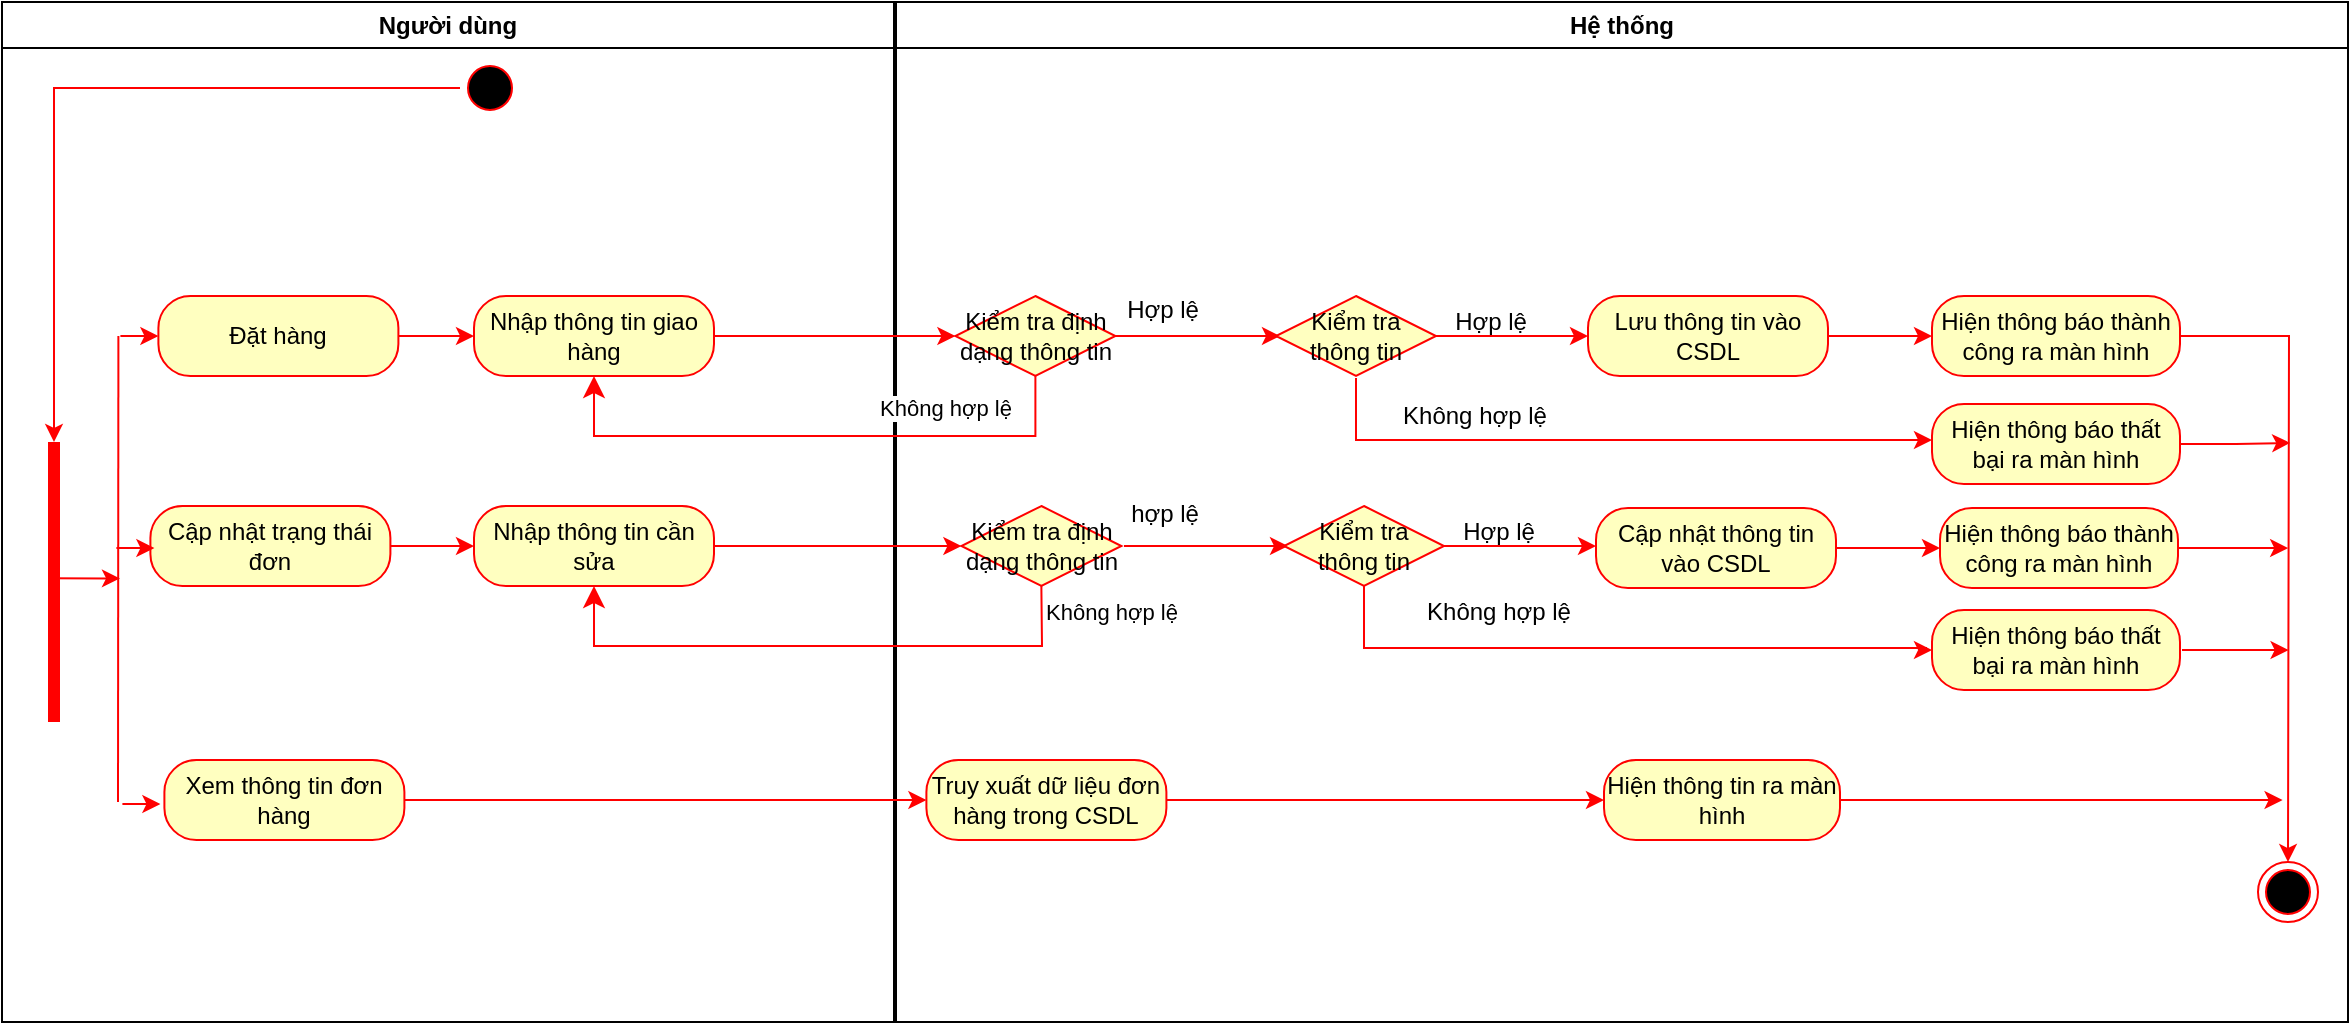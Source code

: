 <mxfile version="22.1.5" type="device">
  <diagram id="20hS2WLsx8WlXfGnhYWy" name="Page-1">
    <mxGraphModel dx="2435" dy="860" grid="1" gridSize="10" guides="1" tooltips="1" connect="1" arrows="1" fold="1" page="1" pageScale="1" pageWidth="850" pageHeight="1100" math="0" shadow="0">
      <root>
        <mxCell id="0" />
        <mxCell id="1" parent="0" />
        <mxCell id="zBIpX1y5lQmwQXz4gZwA-1" value="Người dùng" style="swimlane;whiteSpace=wrap;html=1;strokeColor=#000000;" vertex="1" parent="1">
          <mxGeometry x="-105" y="10" width="446" height="510" as="geometry" />
        </mxCell>
        <mxCell id="zBIpX1y5lQmwQXz4gZwA-3" value="0" style="ellipse;html=1;shape=startState;fillColor=#000000;strokeColor=#FF0000;" vertex="1" parent="zBIpX1y5lQmwQXz4gZwA-1">
          <mxGeometry x="229" y="28" width="30" height="30" as="geometry" />
        </mxCell>
        <mxCell id="zBIpX1y5lQmwQXz4gZwA-6" value="" style="edgeStyle=orthogonalEdgeStyle;rounded=0;orthogonalLoop=1;jettySize=auto;html=1;strokeColor=#FF0000;exitX=0;exitY=0.5;exitDx=0;exitDy=0;entryX=0;entryY=0.5;entryDx=0;entryDy=0;entryPerimeter=0;" edge="1" parent="zBIpX1y5lQmwQXz4gZwA-1" source="zBIpX1y5lQmwQXz4gZwA-3" target="zBIpX1y5lQmwQXz4gZwA-4">
          <mxGeometry relative="1" as="geometry">
            <mxPoint x="184" y="103" as="sourcePoint" />
            <mxPoint x="283" y="177" as="targetPoint" />
          </mxGeometry>
        </mxCell>
        <mxCell id="zBIpX1y5lQmwQXz4gZwA-7" value="Nhập thông tin cần sửa" style="rounded=1;whiteSpace=wrap;html=1;arcSize=40;fontColor=#000000;fillColor=#ffffc0;strokeColor=#FF0000;" vertex="1" parent="zBIpX1y5lQmwQXz4gZwA-1">
          <mxGeometry x="236" y="252" width="120" height="40" as="geometry" />
        </mxCell>
        <mxCell id="zBIpX1y5lQmwQXz4gZwA-8" value="Nhập thông tin giao hàng" style="rounded=1;whiteSpace=wrap;html=1;arcSize=40;fontColor=#000000;fillColor=#ffffc0;strokeColor=#FF0000;" vertex="1" parent="zBIpX1y5lQmwQXz4gZwA-1">
          <mxGeometry x="236" y="147" width="120" height="40" as="geometry" />
        </mxCell>
        <mxCell id="zBIpX1y5lQmwQXz4gZwA-78" style="edgeStyle=orthogonalEdgeStyle;rounded=0;orthogonalLoop=1;jettySize=auto;html=1;exitX=0.487;exitY=0.767;exitDx=0;exitDy=0;strokeColor=#FF0000;exitPerimeter=0;" edge="1" parent="zBIpX1y5lQmwQXz4gZwA-1" source="zBIpX1y5lQmwQXz4gZwA-4">
          <mxGeometry relative="1" as="geometry">
            <mxPoint x="403" y="91.5" as="sourcePoint" />
            <mxPoint x="59" y="288.5" as="targetPoint" />
          </mxGeometry>
        </mxCell>
        <mxCell id="zBIpX1y5lQmwQXz4gZwA-4" value="" style="shape=line;html=1;strokeWidth=6;strokeColor=#FF0000;direction=south;" vertex="1" parent="zBIpX1y5lQmwQXz4gZwA-1">
          <mxGeometry x="21" y="220" width="10" height="140" as="geometry" />
        </mxCell>
        <mxCell id="zBIpX1y5lQmwQXz4gZwA-12" value="Hệ thống" style="swimlane;whiteSpace=wrap;html=1;strokeColor=#000000;" vertex="1" parent="1">
          <mxGeometry x="342" y="10" width="726" height="510" as="geometry">
            <mxRectangle x="420" y="10" width="90" height="30" as="alternateBounds" />
          </mxGeometry>
        </mxCell>
        <mxCell id="zBIpX1y5lQmwQXz4gZwA-13" value="Hợp lệ" style="text;html=1;align=center;verticalAlign=middle;resizable=0;points=[];autosize=1;strokeColor=none;fillColor=none;" vertex="1" parent="zBIpX1y5lQmwQXz4gZwA-12">
          <mxGeometry x="105.7" y="141" width="54" height="26" as="geometry" />
        </mxCell>
        <mxCell id="zBIpX1y5lQmwQXz4gZwA-14" value="Đặt hàng" style="rounded=1;whiteSpace=wrap;html=1;arcSize=40;fontColor=#000000;fillColor=#ffffc0;strokeColor=#FF0000;" vertex="1" parent="zBIpX1y5lQmwQXz4gZwA-12">
          <mxGeometry x="-368.8" y="147" width="120" height="40" as="geometry" />
        </mxCell>
        <mxCell id="zBIpX1y5lQmwQXz4gZwA-15" value="Cập nhật trạng thái đơn" style="rounded=1;whiteSpace=wrap;html=1;arcSize=40;fontColor=#000000;fillColor=#ffffc0;strokeColor=#FF0000;" vertex="1" parent="zBIpX1y5lQmwQXz4gZwA-12">
          <mxGeometry x="-372.8" y="252" width="120" height="40" as="geometry" />
        </mxCell>
        <mxCell id="zBIpX1y5lQmwQXz4gZwA-18" value="Xem thông tin đơn hàng" style="rounded=1;whiteSpace=wrap;html=1;arcSize=40;fontColor=#000000;fillColor=#ffffc0;strokeColor=#FF0000;" vertex="1" parent="zBIpX1y5lQmwQXz4gZwA-12">
          <mxGeometry x="-365.8" y="379" width="120" height="40" as="geometry" />
        </mxCell>
        <mxCell id="zBIpX1y5lQmwQXz4gZwA-19" value="" style="endArrow=none;html=1;rounded=0;strokeColor=#FF0000;" edge="1" parent="zBIpX1y5lQmwQXz4gZwA-12">
          <mxGeometry width="50" height="50" relative="1" as="geometry">
            <mxPoint x="-389" y="400" as="sourcePoint" />
            <mxPoint x="-388.8" y="167" as="targetPoint" />
          </mxGeometry>
        </mxCell>
        <mxCell id="zBIpX1y5lQmwQXz4gZwA-21" value="" style="edgeStyle=orthogonalEdgeStyle;rounded=0;orthogonalLoop=1;jettySize=auto;html=1;strokeColor=#FF0000;" edge="1" parent="zBIpX1y5lQmwQXz4gZwA-12" source="zBIpX1y5lQmwQXz4gZwA-22">
          <mxGeometry relative="1" as="geometry">
            <mxPoint x="192" y="167" as="targetPoint" />
            <Array as="points">
              <mxPoint x="150" y="167" />
            </Array>
          </mxGeometry>
        </mxCell>
        <mxCell id="zBIpX1y5lQmwQXz4gZwA-22" value="Kiểm tra&amp;nbsp;định dạng thông tin" style="rhombus;whiteSpace=wrap;html=1;fontColor=#000000;fillColor=#ffffc0;strokeColor=#FF0000;" vertex="1" parent="zBIpX1y5lQmwQXz4gZwA-12">
          <mxGeometry x="29.7" y="147" width="80" height="40" as="geometry" />
        </mxCell>
        <mxCell id="zBIpX1y5lQmwQXz4gZwA-23" value="" style="edgeStyle=orthogonalEdgeStyle;rounded=0;orthogonalLoop=1;jettySize=auto;html=1;strokeColor=#FF0000;entryX=0;entryY=0.5;entryDx=0;entryDy=0;exitX=1;exitY=0.5;exitDx=0;exitDy=0;" edge="1" parent="zBIpX1y5lQmwQXz4gZwA-12" source="zBIpX1y5lQmwQXz4gZwA-24" target="zBIpX1y5lQmwQXz4gZwA-49">
          <mxGeometry relative="1" as="geometry" />
        </mxCell>
        <mxCell id="zBIpX1y5lQmwQXz4gZwA-24" value="Lưu thông tin vào CSDL" style="rounded=1;whiteSpace=wrap;html=1;arcSize=40;fontColor=#000000;fillColor=#ffffc0;strokeColor=#FF0000;" vertex="1" parent="zBIpX1y5lQmwQXz4gZwA-12">
          <mxGeometry x="346" y="147" width="120" height="40" as="geometry" />
        </mxCell>
        <mxCell id="zBIpX1y5lQmwQXz4gZwA-25" value="" style="edgeStyle=orthogonalEdgeStyle;rounded=0;orthogonalLoop=1;jettySize=auto;html=1;strokeColor=#FF0000;" edge="1" parent="zBIpX1y5lQmwQXz4gZwA-12" source="zBIpX1y5lQmwQXz4gZwA-26" target="zBIpX1y5lQmwQXz4gZwA-28">
          <mxGeometry relative="1" as="geometry" />
        </mxCell>
        <mxCell id="zBIpX1y5lQmwQXz4gZwA-26" value="Truy xuất dữ liệu đơn hàng trong CSDL" style="rounded=1;whiteSpace=wrap;html=1;arcSize=40;fontColor=#000000;fillColor=#ffffc0;strokeColor=#FF0000;" vertex="1" parent="zBIpX1y5lQmwQXz4gZwA-12">
          <mxGeometry x="15.2" y="379" width="120" height="40" as="geometry" />
        </mxCell>
        <mxCell id="zBIpX1y5lQmwQXz4gZwA-27" style="edgeStyle=orthogonalEdgeStyle;rounded=0;orthogonalLoop=1;jettySize=auto;html=1;exitX=1;exitY=0.5;exitDx=0;exitDy=0;strokeColor=#FF0000;" edge="1" parent="zBIpX1y5lQmwQXz4gZwA-12">
          <mxGeometry relative="1" as="geometry">
            <mxPoint x="693.3" y="399" as="targetPoint" />
            <mxPoint x="410.3" y="399" as="sourcePoint" />
          </mxGeometry>
        </mxCell>
        <mxCell id="zBIpX1y5lQmwQXz4gZwA-28" value="Hiện thông tin ra màn hình" style="rounded=1;whiteSpace=wrap;html=1;arcSize=40;fontColor=#000000;fillColor=#ffffc0;strokeColor=#FF0000;" vertex="1" parent="zBIpX1y5lQmwQXz4gZwA-12">
          <mxGeometry x="354" y="379" width="118" height="40" as="geometry" />
        </mxCell>
        <mxCell id="zBIpX1y5lQmwQXz4gZwA-29" value="" style="ellipse;html=1;shape=endState;fillColor=#000000;strokeColor=#FF0000;" vertex="1" parent="zBIpX1y5lQmwQXz4gZwA-12">
          <mxGeometry x="681" y="430" width="30" height="30" as="geometry" />
        </mxCell>
        <mxCell id="zBIpX1y5lQmwQXz4gZwA-30" value="" style="edgeStyle=orthogonalEdgeStyle;rounded=0;orthogonalLoop=1;jettySize=auto;html=1;strokeColor=#FF0000;" edge="1" parent="zBIpX1y5lQmwQXz4gZwA-12" source="zBIpX1y5lQmwQXz4gZwA-31" target="zBIpX1y5lQmwQXz4gZwA-33">
          <mxGeometry relative="1" as="geometry" />
        </mxCell>
        <mxCell id="zBIpX1y5lQmwQXz4gZwA-31" value="Cập nhật thông tin vào CSDL" style="rounded=1;whiteSpace=wrap;html=1;arcSize=40;fontColor=#000000;fillColor=#ffffc0;strokeColor=#FF0000;" vertex="1" parent="zBIpX1y5lQmwQXz4gZwA-12">
          <mxGeometry x="350" y="253" width="120" height="40" as="geometry" />
        </mxCell>
        <mxCell id="zBIpX1y5lQmwQXz4gZwA-32" style="edgeStyle=orthogonalEdgeStyle;rounded=0;orthogonalLoop=1;jettySize=auto;html=1;exitX=1;exitY=0.5;exitDx=0;exitDy=0;strokeColor=#FF0000;" edge="1" parent="zBIpX1y5lQmwQXz4gZwA-12" source="zBIpX1y5lQmwQXz4gZwA-33">
          <mxGeometry relative="1" as="geometry">
            <mxPoint x="696.1" y="273" as="targetPoint" />
            <mxPoint x="579.3" y="273" as="sourcePoint" />
          </mxGeometry>
        </mxCell>
        <mxCell id="zBIpX1y5lQmwQXz4gZwA-33" value="Hiện thông báo thành công ra màn hình" style="rounded=1;whiteSpace=wrap;html=1;arcSize=40;fontColor=#000000;fillColor=#ffffc0;strokeColor=#FF0000;" vertex="1" parent="zBIpX1y5lQmwQXz4gZwA-12">
          <mxGeometry x="522" y="253" width="119" height="40" as="geometry" />
        </mxCell>
        <mxCell id="zBIpX1y5lQmwQXz4gZwA-40" value="Kiểm tra&amp;nbsp;định dạng thông tin" style="rhombus;whiteSpace=wrap;html=1;fontColor=#000000;fillColor=#ffffc0;strokeColor=#FF0000;" vertex="1" parent="zBIpX1y5lQmwQXz4gZwA-12">
          <mxGeometry x="32.7" y="252" width="80" height="40" as="geometry" />
        </mxCell>
        <mxCell id="zBIpX1y5lQmwQXz4gZwA-48" style="edgeStyle=orthogonalEdgeStyle;rounded=0;orthogonalLoop=1;jettySize=auto;html=1;exitX=1;exitY=0.5;exitDx=0;exitDy=0;strokeColor=#FF0000;" edge="1" parent="zBIpX1y5lQmwQXz4gZwA-12" source="zBIpX1y5lQmwQXz4gZwA-49">
          <mxGeometry relative="1" as="geometry">
            <mxPoint x="580.3" y="167.0" as="sourcePoint" />
            <mxPoint x="696" y="430" as="targetPoint" />
          </mxGeometry>
        </mxCell>
        <mxCell id="zBIpX1y5lQmwQXz4gZwA-49" value="Hiện thông báo thành công ra màn hình" style="rounded=1;whiteSpace=wrap;html=1;arcSize=40;fontColor=#000000;fillColor=#ffffc0;strokeColor=#FF0000;" vertex="1" parent="zBIpX1y5lQmwQXz4gZwA-12">
          <mxGeometry x="518" y="147" width="124" height="40" as="geometry" />
        </mxCell>
        <mxCell id="zBIpX1y5lQmwQXz4gZwA-51" value="" style="endArrow=none;html=1;rounded=0;strokeColor=#FF0000;" edge="1" parent="zBIpX1y5lQmwQXz4gZwA-12">
          <mxGeometry width="50" height="50" relative="1" as="geometry">
            <mxPoint x="-388" y="401" as="sourcePoint" />
            <mxPoint x="-387.8" y="401" as="targetPoint" />
          </mxGeometry>
        </mxCell>
        <mxCell id="zBIpX1y5lQmwQXz4gZwA-52" value="" style="endArrow=classic;html=1;rounded=0;entryX=0;entryY=0.5;entryDx=0;entryDy=0;strokeColor=#FF0000;" edge="1" parent="zBIpX1y5lQmwQXz4gZwA-12" target="zBIpX1y5lQmwQXz4gZwA-14">
          <mxGeometry width="50" height="50" relative="1" as="geometry">
            <mxPoint x="-387.8" y="167" as="sourcePoint" />
            <mxPoint x="-71.8" y="357" as="targetPoint" />
          </mxGeometry>
        </mxCell>
        <mxCell id="zBIpX1y5lQmwQXz4gZwA-53" value="" style="endArrow=classic;html=1;rounded=0;entryX=0;entryY=0.5;entryDx=0;entryDy=0;strokeColor=#FF0000;" edge="1" parent="zBIpX1y5lQmwQXz4gZwA-12">
          <mxGeometry width="50" height="50" relative="1" as="geometry">
            <mxPoint x="-389.8" y="273" as="sourcePoint" />
            <mxPoint x="-370.8" y="273" as="targetPoint" />
          </mxGeometry>
        </mxCell>
        <mxCell id="zBIpX1y5lQmwQXz4gZwA-54" value="" style="endArrow=classic;html=1;rounded=0;entryX=0;entryY=0.5;entryDx=0;entryDy=0;strokeColor=#FF0000;" edge="1" parent="zBIpX1y5lQmwQXz4gZwA-12">
          <mxGeometry width="50" height="50" relative="1" as="geometry">
            <mxPoint x="-386.8" y="401" as="sourcePoint" />
            <mxPoint x="-367.8" y="401" as="targetPoint" />
          </mxGeometry>
        </mxCell>
        <mxCell id="zBIpX1y5lQmwQXz4gZwA-57" value="hợp lệ" style="text;html=1;align=center;verticalAlign=middle;resizable=0;points=[];autosize=1;strokeColor=none;fillColor=none;" vertex="1" parent="zBIpX1y5lQmwQXz4gZwA-12">
          <mxGeometry x="108.2" y="243" width="52" height="26" as="geometry" />
        </mxCell>
        <mxCell id="zBIpX1y5lQmwQXz4gZwA-58" value="Kiểm tra thông tin" style="rhombus;whiteSpace=wrap;html=1;fontColor=#000000;fillColor=#ffffc0;strokeColor=#FF0000;" vertex="1" parent="zBIpX1y5lQmwQXz4gZwA-12">
          <mxGeometry x="190" y="147" width="80" height="40" as="geometry" />
        </mxCell>
        <mxCell id="zBIpX1y5lQmwQXz4gZwA-59" value="" style="edgeStyle=orthogonalEdgeStyle;rounded=0;orthogonalLoop=1;jettySize=auto;html=1;strokeColor=#FF0000;exitX=1;exitY=0.5;exitDx=0;exitDy=0;entryX=0;entryY=0.5;entryDx=0;entryDy=0;" edge="1" parent="zBIpX1y5lQmwQXz4gZwA-12" source="zBIpX1y5lQmwQXz4gZwA-58" target="zBIpX1y5lQmwQXz4gZwA-24">
          <mxGeometry relative="1" as="geometry">
            <mxPoint x="268" y="166.41" as="sourcePoint" />
            <mxPoint x="350" y="166.41" as="targetPoint" />
            <Array as="points">
              <mxPoint x="308" y="167" />
            </Array>
          </mxGeometry>
        </mxCell>
        <mxCell id="zBIpX1y5lQmwQXz4gZwA-60" value="Hợp lệ" style="text;html=1;align=center;verticalAlign=middle;resizable=0;points=[];autosize=1;strokeColor=none;fillColor=none;" vertex="1" parent="zBIpX1y5lQmwQXz4gZwA-12">
          <mxGeometry x="270" y="147" width="54" height="26" as="geometry" />
        </mxCell>
        <mxCell id="zBIpX1y5lQmwQXz4gZwA-61" value="" style="edgeStyle=orthogonalEdgeStyle;rounded=0;orthogonalLoop=1;jettySize=auto;html=1;strokeColor=#FF0000;" edge="1" parent="zBIpX1y5lQmwQXz4gZwA-12">
          <mxGeometry relative="1" as="geometry">
            <mxPoint x="114" y="272" as="sourcePoint" />
            <mxPoint x="196" y="272" as="targetPoint" />
            <Array as="points">
              <mxPoint x="154" y="272" />
            </Array>
          </mxGeometry>
        </mxCell>
        <mxCell id="zBIpX1y5lQmwQXz4gZwA-62" value="Hợp lệ" style="text;html=1;align=center;verticalAlign=middle;resizable=0;points=[];autosize=1;strokeColor=none;fillColor=none;" vertex="1" parent="zBIpX1y5lQmwQXz4gZwA-12">
          <mxGeometry x="274" y="252" width="54" height="26" as="geometry" />
        </mxCell>
        <mxCell id="zBIpX1y5lQmwQXz4gZwA-63" value="Kiểm tra thông tin" style="rhombus;whiteSpace=wrap;html=1;fontColor=#000000;fillColor=#ffffc0;strokeColor=#FF0000;" vertex="1" parent="zBIpX1y5lQmwQXz4gZwA-12">
          <mxGeometry x="194" y="252" width="80" height="40" as="geometry" />
        </mxCell>
        <mxCell id="zBIpX1y5lQmwQXz4gZwA-64" value="" style="edgeStyle=orthogonalEdgeStyle;rounded=0;orthogonalLoop=1;jettySize=auto;html=1;strokeColor=#FF0000;exitX=1;exitY=0.5;exitDx=0;exitDy=0;entryX=0;entryY=0.5;entryDx=0;entryDy=0;" edge="1" parent="zBIpX1y5lQmwQXz4gZwA-12" source="zBIpX1y5lQmwQXz4gZwA-63">
          <mxGeometry relative="1" as="geometry">
            <mxPoint x="272" y="271.41" as="sourcePoint" />
            <mxPoint x="350" y="272" as="targetPoint" />
            <Array as="points">
              <mxPoint x="312" y="272" />
            </Array>
          </mxGeometry>
        </mxCell>
        <mxCell id="zBIpX1y5lQmwQXz4gZwA-68" value="Hiện thông báo thất bại ra màn hình" style="rounded=1;whiteSpace=wrap;html=1;arcSize=40;fontColor=#000000;fillColor=#ffffc0;strokeColor=#FF0000;" vertex="1" parent="zBIpX1y5lQmwQXz4gZwA-12">
          <mxGeometry x="518" y="201" width="124" height="40" as="geometry" />
        </mxCell>
        <mxCell id="zBIpX1y5lQmwQXz4gZwA-69" value="Không hợp lệ" style="text;html=1;align=center;verticalAlign=middle;resizable=0;points=[];autosize=1;strokeColor=none;fillColor=none;" vertex="1" parent="zBIpX1y5lQmwQXz4gZwA-12">
          <mxGeometry x="244" y="194" width="90" height="26" as="geometry" />
        </mxCell>
        <mxCell id="zBIpX1y5lQmwQXz4gZwA-70" value="Không hợp lệ" style="text;html=1;align=center;verticalAlign=middle;resizable=0;points=[];autosize=1;strokeColor=none;fillColor=none;" vertex="1" parent="zBIpX1y5lQmwQXz4gZwA-12">
          <mxGeometry x="256" y="292" width="90" height="26" as="geometry" />
        </mxCell>
        <mxCell id="zBIpX1y5lQmwQXz4gZwA-71" value="" style="edgeStyle=orthogonalEdgeStyle;rounded=0;orthogonalLoop=1;jettySize=auto;html=1;strokeColor=#FF0000;exitX=0.5;exitY=1;exitDx=0;exitDy=0;entryX=0;entryY=0.5;entryDx=0;entryDy=0;" edge="1" parent="zBIpX1y5lQmwQXz4gZwA-12" source="zBIpX1y5lQmwQXz4gZwA-63" target="zBIpX1y5lQmwQXz4gZwA-72">
          <mxGeometry relative="1" as="geometry">
            <mxPoint x="233" y="293" as="sourcePoint" />
            <mxPoint x="515" y="317" as="targetPoint" />
            <Array as="points">
              <mxPoint x="234" y="323" />
              <mxPoint x="515" y="323" />
              <mxPoint x="515" y="324" />
            </Array>
          </mxGeometry>
        </mxCell>
        <mxCell id="zBIpX1y5lQmwQXz4gZwA-72" value="Hiện thông báo thất bại ra màn hình" style="rounded=1;whiteSpace=wrap;html=1;arcSize=40;fontColor=#000000;fillColor=#ffffc0;strokeColor=#FF0000;" vertex="1" parent="zBIpX1y5lQmwQXz4gZwA-12">
          <mxGeometry x="518" y="304" width="124" height="40" as="geometry" />
        </mxCell>
        <mxCell id="zBIpX1y5lQmwQXz4gZwA-73" style="edgeStyle=orthogonalEdgeStyle;rounded=0;orthogonalLoop=1;jettySize=auto;html=1;strokeColor=#FF0000;exitX=1;exitY=0.5;exitDx=0;exitDy=0;" edge="1" parent="zBIpX1y5lQmwQXz4gZwA-12" source="zBIpX1y5lQmwQXz4gZwA-68">
          <mxGeometry relative="1" as="geometry">
            <mxPoint x="697.1" y="220.44" as="targetPoint" />
            <mxPoint x="644" y="220" as="sourcePoint" />
            <Array as="points">
              <mxPoint x="670" y="221" />
            </Array>
          </mxGeometry>
        </mxCell>
        <mxCell id="zBIpX1y5lQmwQXz4gZwA-74" style="edgeStyle=orthogonalEdgeStyle;rounded=0;orthogonalLoop=1;jettySize=auto;html=1;strokeColor=#FF0000;" edge="1" parent="zBIpX1y5lQmwQXz4gZwA-12">
          <mxGeometry relative="1" as="geometry">
            <mxPoint x="696.3" y="324" as="targetPoint" />
            <mxPoint x="643" y="324" as="sourcePoint" />
          </mxGeometry>
        </mxCell>
        <mxCell id="zBIpX1y5lQmwQXz4gZwA-83" value="" style="edgeStyle=orthogonalEdgeStyle;rounded=0;orthogonalLoop=1;jettySize=auto;html=1;strokeColor=#FF0000;entryX=0;entryY=0.5;entryDx=0;entryDy=0;" edge="1" parent="zBIpX1y5lQmwQXz4gZwA-12" source="zBIpX1y5lQmwQXz4gZwA-18" target="zBIpX1y5lQmwQXz4gZwA-26">
          <mxGeometry relative="1" as="geometry">
            <mxPoint x="-211" y="399" as="targetPoint" />
          </mxGeometry>
        </mxCell>
        <mxCell id="zBIpX1y5lQmwQXz4gZwA-79" value="" style="edgeStyle=orthogonalEdgeStyle;rounded=0;orthogonalLoop=1;jettySize=auto;html=1;strokeColor=#FF0000;" edge="1" parent="1" source="zBIpX1y5lQmwQXz4gZwA-15" target="zBIpX1y5lQmwQXz4gZwA-7">
          <mxGeometry relative="1" as="geometry" />
        </mxCell>
        <mxCell id="zBIpX1y5lQmwQXz4gZwA-80" style="edgeStyle=orthogonalEdgeStyle;rounded=0;orthogonalLoop=1;jettySize=auto;html=1;exitX=1;exitY=0.5;exitDx=0;exitDy=0;entryX=0;entryY=0.5;entryDx=0;entryDy=0;strokeColor=#FF0000;" edge="1" parent="1" source="zBIpX1y5lQmwQXz4gZwA-7" target="zBIpX1y5lQmwQXz4gZwA-40">
          <mxGeometry relative="1" as="geometry">
            <mxPoint x="468.2" y="274" as="targetPoint" />
          </mxGeometry>
        </mxCell>
        <mxCell id="zBIpX1y5lQmwQXz4gZwA-81" value="" style="edgeStyle=orthogonalEdgeStyle;rounded=0;orthogonalLoop=1;jettySize=auto;html=1;strokeColor=#FF0000;" edge="1" parent="1" source="zBIpX1y5lQmwQXz4gZwA-14" target="zBIpX1y5lQmwQXz4gZwA-8">
          <mxGeometry relative="1" as="geometry" />
        </mxCell>
        <mxCell id="zBIpX1y5lQmwQXz4gZwA-82" style="edgeStyle=orthogonalEdgeStyle;rounded=0;orthogonalLoop=1;jettySize=auto;html=1;exitX=1;exitY=0.5;exitDx=0;exitDy=0;entryX=0;entryY=0.5;entryDx=0;entryDy=0;strokeColor=#FF0000;" edge="1" parent="1" source="zBIpX1y5lQmwQXz4gZwA-8" target="zBIpX1y5lQmwQXz4gZwA-22">
          <mxGeometry relative="1" as="geometry" />
        </mxCell>
        <mxCell id="zBIpX1y5lQmwQXz4gZwA-89" value="" style="edgeStyle=orthogonalEdgeStyle;rounded=0;orthogonalLoop=1;jettySize=auto;html=1;strokeColor=#FF0000;" edge="1" parent="1" target="zBIpX1y5lQmwQXz4gZwA-68">
          <mxGeometry relative="1" as="geometry">
            <mxPoint x="572" y="198" as="sourcePoint" />
            <mxPoint x="856" y="236" as="targetPoint" />
            <Array as="points">
              <mxPoint x="572" y="229" />
            </Array>
          </mxGeometry>
        </mxCell>
        <mxCell id="zBIpX1y5lQmwQXz4gZwA-90" value="Không hợp lệ" style="edgeStyle=orthogonalEdgeStyle;html=1;align=left;verticalAlign=top;endArrow=classic;endSize=8;strokeColor=#FF0000;rounded=0;entryX=0.5;entryY=1;entryDx=0;entryDy=0;endFill=1;exitX=0.5;exitY=1;exitDx=0;exitDy=0;" edge="1" parent="1" source="zBIpX1y5lQmwQXz4gZwA-22" target="zBIpX1y5lQmwQXz4gZwA-8">
          <mxGeometry x="-0.219" y="-27" relative="1" as="geometry">
            <mxPoint x="232.2" y="197" as="targetPoint" />
            <Array as="points">
              <mxPoint x="412" y="227" />
              <mxPoint x="191" y="227" />
            </Array>
            <mxPoint x="307.2" y="171" as="sourcePoint" />
            <mxPoint as="offset" />
          </mxGeometry>
        </mxCell>
        <mxCell id="zBIpX1y5lQmwQXz4gZwA-91" value="Không hợp lệ" style="edgeStyle=orthogonalEdgeStyle;html=1;align=left;verticalAlign=top;endArrow=classic;endSize=8;strokeColor=#FF0000;rounded=0;endFill=1;exitX=0.5;exitY=1;exitDx=0;exitDy=0;entryX=0.5;entryY=1;entryDx=0;entryDy=0;" edge="1" parent="1" source="zBIpX1y5lQmwQXz4gZwA-40" target="zBIpX1y5lQmwQXz4gZwA-7">
          <mxGeometry x="-1" relative="1" as="geometry">
            <mxPoint x="235.2" y="302" as="targetPoint" />
            <Array as="points">
              <mxPoint x="415" y="304" />
              <mxPoint x="415" y="304" />
              <mxPoint x="415" y="332" />
              <mxPoint x="191" y="332" />
            </Array>
            <mxPoint x="263.7" y="290" as="sourcePoint" />
          </mxGeometry>
        </mxCell>
      </root>
    </mxGraphModel>
  </diagram>
</mxfile>
